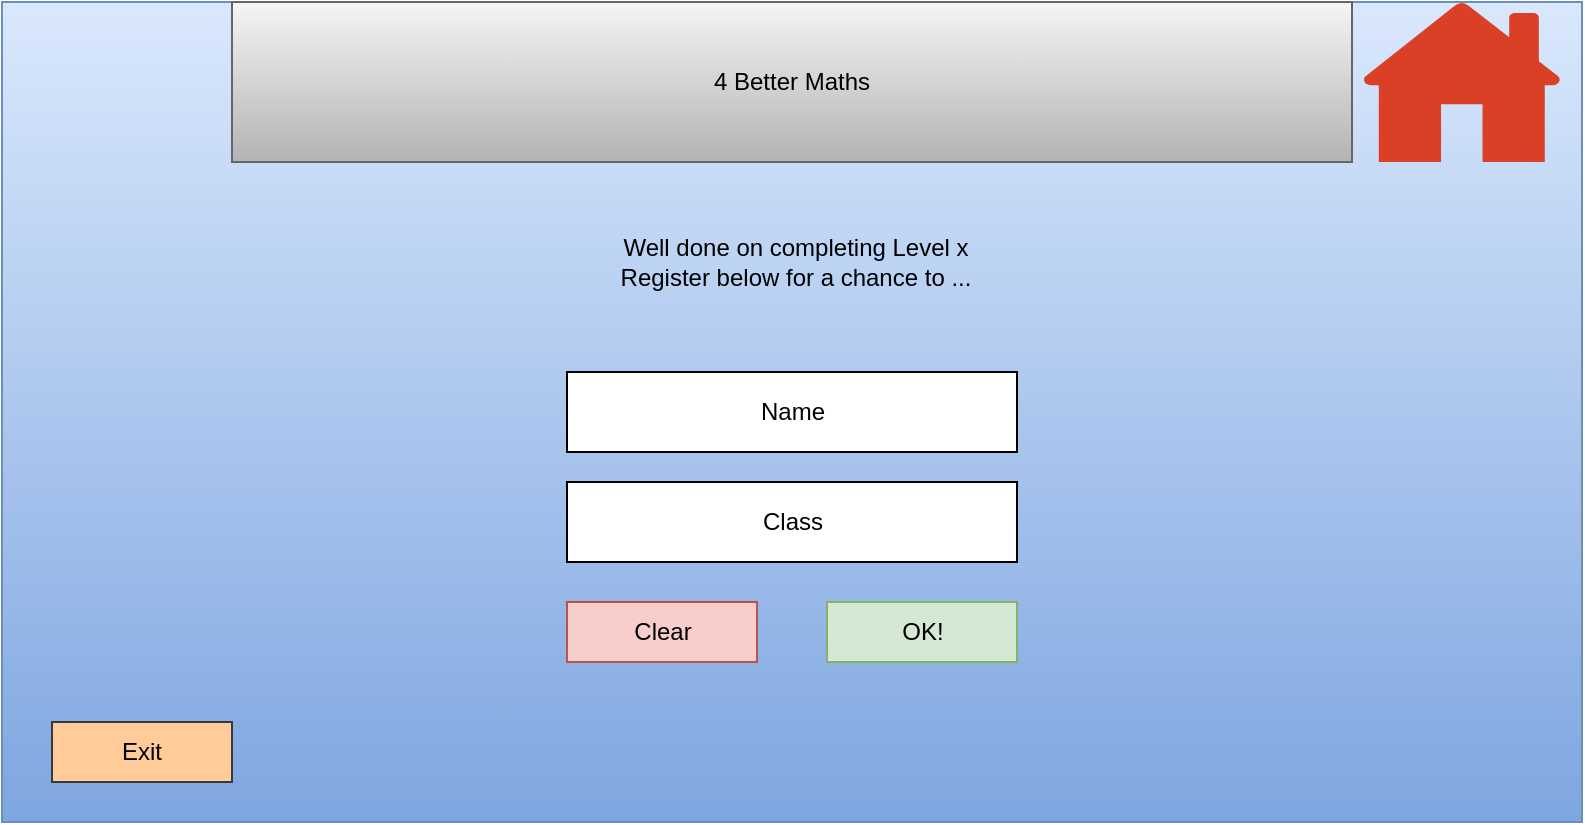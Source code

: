 <mxfile version="12.9.7" type="github">
  <diagram id="8WfZ3dZReKam-P5BLzc5" name="Page-1">
    <mxGraphModel dx="1038" dy="531" grid="1" gridSize="10" guides="1" tooltips="1" connect="1" arrows="1" fold="1" page="1" pageScale="1" pageWidth="850" pageHeight="1100" math="0" shadow="0">
      <root>
        <mxCell id="0" />
        <mxCell id="1" parent="0" />
        <mxCell id="5EDrtBz7e7ODney3Kfua-1" value="" style="rounded=0;whiteSpace=wrap;html=1;fillColor=#dae8fc;strokeColor=#6c8ebf;gradientColor=#7ea6e0;" vertex="1" parent="1">
          <mxGeometry x="60" y="220" width="790" height="410" as="geometry" />
        </mxCell>
        <mxCell id="5EDrtBz7e7ODney3Kfua-2" value="4 Better Maths" style="text;html=1;strokeColor=#666666;fillColor=#f5f5f5;align=center;verticalAlign=middle;whiteSpace=wrap;rounded=0;gradientColor=#b3b3b3;" vertex="1" parent="1">
          <mxGeometry x="175" y="220" width="560" height="80" as="geometry" />
        </mxCell>
        <mxCell id="5EDrtBz7e7ODney3Kfua-3" value="Exit" style="rounded=0;whiteSpace=wrap;html=1;fillColor=#ffcc99;strokeColor=#36393d;" vertex="1" parent="1">
          <mxGeometry x="85" y="580" width="90" height="30" as="geometry" />
        </mxCell>
        <mxCell id="5EDrtBz7e7ODney3Kfua-4" value="" style="pointerEvents=1;shadow=0;dashed=0;html=1;strokeColor=none;labelPosition=center;verticalLabelPosition=bottom;verticalAlign=top;outlineConnect=0;align=center;shape=mxgraph.office.concepts.home;fillColor=#DA4026;" vertex="1" parent="1">
          <mxGeometry x="740" y="220" width="100" height="80" as="geometry" />
        </mxCell>
        <mxCell id="5EDrtBz7e7ODney3Kfua-5" value="Name" style="rounded=0;whiteSpace=wrap;html=1;" vertex="1" parent="1">
          <mxGeometry x="342.5" y="405" width="225" height="40" as="geometry" />
        </mxCell>
        <mxCell id="5EDrtBz7e7ODney3Kfua-6" value="Well done on completing Level x&lt;br&gt;Register below for a chance to ..." style="text;html=1;strokeColor=none;fillColor=none;align=center;verticalAlign=middle;whiteSpace=wrap;rounded=0;" vertex="1" parent="1">
          <mxGeometry x="342.5" y="330" width="227.5" height="40" as="geometry" />
        </mxCell>
        <mxCell id="5EDrtBz7e7ODney3Kfua-7" value="Class" style="rounded=0;whiteSpace=wrap;html=1;" vertex="1" parent="1">
          <mxGeometry x="342.5" y="460" width="225" height="40" as="geometry" />
        </mxCell>
        <mxCell id="5EDrtBz7e7ODney3Kfua-9" value="OK!" style="rounded=0;whiteSpace=wrap;html=1;fillColor=#d5e8d4;strokeColor=#82b366;" vertex="1" parent="1">
          <mxGeometry x="472.5" y="520" width="95" height="30" as="geometry" />
        </mxCell>
        <mxCell id="5EDrtBz7e7ODney3Kfua-11" value="Clear" style="rounded=0;whiteSpace=wrap;html=1;fillColor=#f8cecc;strokeColor=#b85450;" vertex="1" parent="1">
          <mxGeometry x="342.5" y="520" width="95" height="30" as="geometry" />
        </mxCell>
      </root>
    </mxGraphModel>
  </diagram>
</mxfile>
